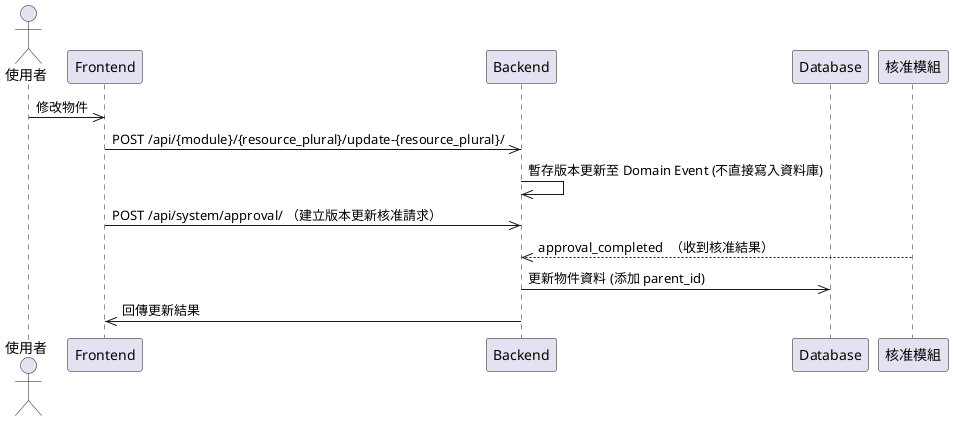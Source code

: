 @startuml
actor User as "使用者"
participant Frontend
participant Backend
participant Database
participant Approval as "核准模組"

User->>Frontend: 修改物件
Frontend->>Backend: POST /api/{module}/{resource_plural}/update-{resource_plural}/
Backend->>Backend: 暫存版本更新至 Domain Event (不直接寫入資料庫)
Frontend ->> Backend: POST /api/system/approval/ （建立版本更新核准請求）
Approval -->> Backend: approval_completed  （收到核准結果）
Backend->>Database: 更新物件資料 (添加 parent_id)
Backend->>Frontend: 回傳更新結果
@enduml
